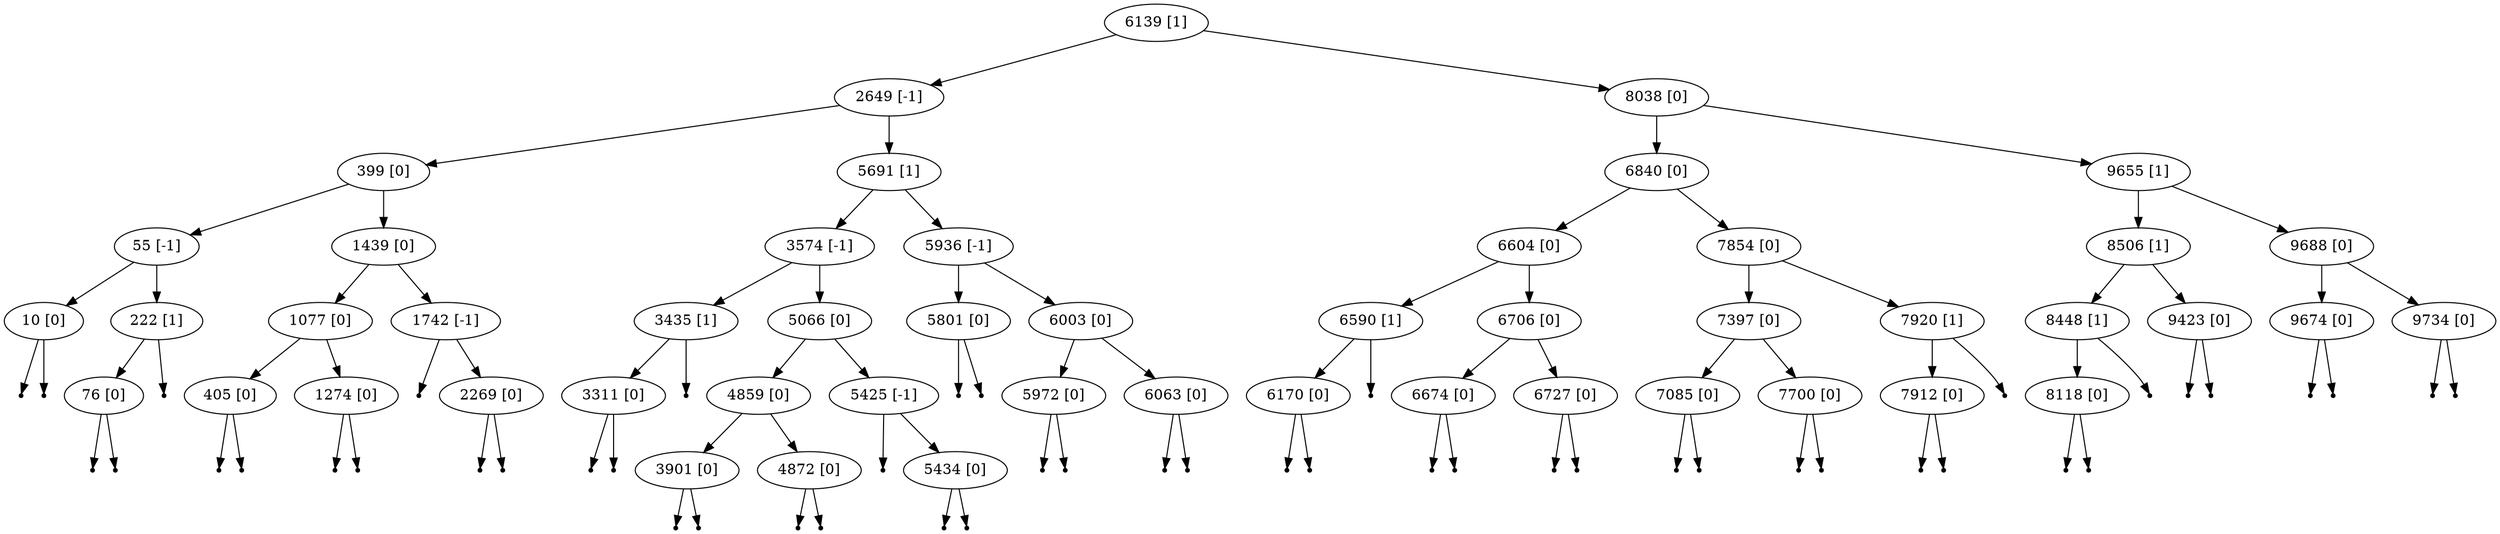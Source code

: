 digraph BST { 6139 [label="6139 [1]" ]; 6139 -> 2649; 6139 -> 8038; 2649 [label="2649 [-1]" ]; 2649 -> 399; 2649 -> 5691; 8038 [label="8038 [0]" ]; 8038 -> 6840; 8038 -> 9655; 399 [label="399 [0]" ]; 399 -> 55; 399 -> 1439; 5691 [label="5691 [1]" ]; 5691 -> 3574; 5691 -> 5936; 6840 [label="6840 [0]" ]; 6840 -> 6604; 6840 -> 7854; 9655 [label="9655 [1]" ]; 9655 -> 8506; 9655 -> 9688; 55 [label="55 [-1]" ]; 55 -> 10; 55 -> 222; 1439 [label="1439 [0]" ]; 1439 -> 1077; 1439 -> 1742; 3574 [label="3574 [-1]" ]; 3574 -> 3435; 3574 -> 5066; 5936 [label="5936 [-1]" ]; 5936 -> 5801; 5936 -> 6003; 6604 [label="6604 [0]" ]; 6604 -> 6590; 6604 -> 6706; 7854 [label="7854 [0]" ]; 7854 -> 7397; 7854 -> 7920; 8506 [label="8506 [1]" ]; 8506 -> 8448; 8506 -> 9423; 9688 [label="9688 [0]" ]; 9688 -> 9674; 9688 -> 9734; 10 [label="10 [0]" ]; null0 [shape=point]; 10 -> null0; null1 [shape=point]; 10 -> null1; 222 [label="222 [1]" ]; 222 -> 76; null2 [shape=point]; 222 -> null2; 1077 [label="1077 [0]" ]; 1077 -> 405; 1077 -> 1274; 1742 [label="1742 [-1]" ]; null3 [shape=point]; 1742 -> null3; 1742 -> 2269; 3435 [label="3435 [1]" ]; 3435 -> 3311; null4 [shape=point]; 3435 -> null4; 5066 [label="5066 [0]" ]; 5066 -> 4859; 5066 -> 5425; 5801 [label="5801 [0]" ]; null5 [shape=point]; 5801 -> null5; null6 [shape=point]; 5801 -> null6; 6003 [label="6003 [0]" ]; 6003 -> 5972; 6003 -> 6063; 6590 [label="6590 [1]" ]; 6590 -> 6170; null7 [shape=point]; 6590 -> null7; 6706 [label="6706 [0]" ]; 6706 -> 6674; 6706 -> 6727; 7397 [label="7397 [0]" ]; 7397 -> 7085; 7397 -> 7700; 7920 [label="7920 [1]" ]; 7920 -> 7912; null8 [shape=point]; 7920 -> null8; 8448 [label="8448 [1]" ]; 8448 -> 8118; null9 [shape=point]; 8448 -> null9; 9423 [label="9423 [0]" ]; null10 [shape=point]; 9423 -> null10; null11 [shape=point]; 9423 -> null11; 9674 [label="9674 [0]" ]; null12 [shape=point]; 9674 -> null12; null13 [shape=point]; 9674 -> null13; 9734 [label="9734 [0]" ]; null14 [shape=point]; 9734 -> null14; null15 [shape=point]; 9734 -> null15; 76 [label="76 [0]" ]; null16 [shape=point]; 76 -> null16; null17 [shape=point]; 76 -> null17; 405 [label="405 [0]" ]; null18 [shape=point]; 405 -> null18; null19 [shape=point]; 405 -> null19; 1274 [label="1274 [0]" ]; null20 [shape=point]; 1274 -> null20; null21 [shape=point]; 1274 -> null21; 2269 [label="2269 [0]" ]; null22 [shape=point]; 2269 -> null22; null23 [shape=point]; 2269 -> null23; 3311 [label="3311 [0]" ]; null24 [shape=point]; 3311 -> null24; null25 [shape=point]; 3311 -> null25; 4859 [label="4859 [0]" ]; 4859 -> 3901; 4859 -> 4872; 5425 [label="5425 [-1]" ]; null26 [shape=point]; 5425 -> null26; 5425 -> 5434; 5972 [label="5972 [0]" ]; null27 [shape=point]; 5972 -> null27; null28 [shape=point]; 5972 -> null28; 6063 [label="6063 [0]" ]; null29 [shape=point]; 6063 -> null29; null30 [shape=point]; 6063 -> null30; 6170 [label="6170 [0]" ]; null31 [shape=point]; 6170 -> null31; null32 [shape=point]; 6170 -> null32; 6674 [label="6674 [0]" ]; null33 [shape=point]; 6674 -> null33; null34 [shape=point]; 6674 -> null34; 6727 [label="6727 [0]" ]; null35 [shape=point]; 6727 -> null35; null36 [shape=point]; 6727 -> null36; 7085 [label="7085 [0]" ]; null37 [shape=point]; 7085 -> null37; null38 [shape=point]; 7085 -> null38; 7700 [label="7700 [0]" ]; null39 [shape=point]; 7700 -> null39; null40 [shape=point]; 7700 -> null40; 7912 [label="7912 [0]" ]; null41 [shape=point]; 7912 -> null41; null42 [shape=point]; 7912 -> null42; 8118 [label="8118 [0]" ]; null43 [shape=point]; 8118 -> null43; null44 [shape=point]; 8118 -> null44; 3901 [label="3901 [0]" ]; null45 [shape=point]; 3901 -> null45; null46 [shape=point]; 3901 -> null46; 4872 [label="4872 [0]" ]; null47 [shape=point]; 4872 -> null47; null48 [shape=point]; 4872 -> null48; 5434 [label="5434 [0]" ]; null49 [shape=point]; 5434 -> null49; null50 [shape=point]; 5434 -> null50; }
